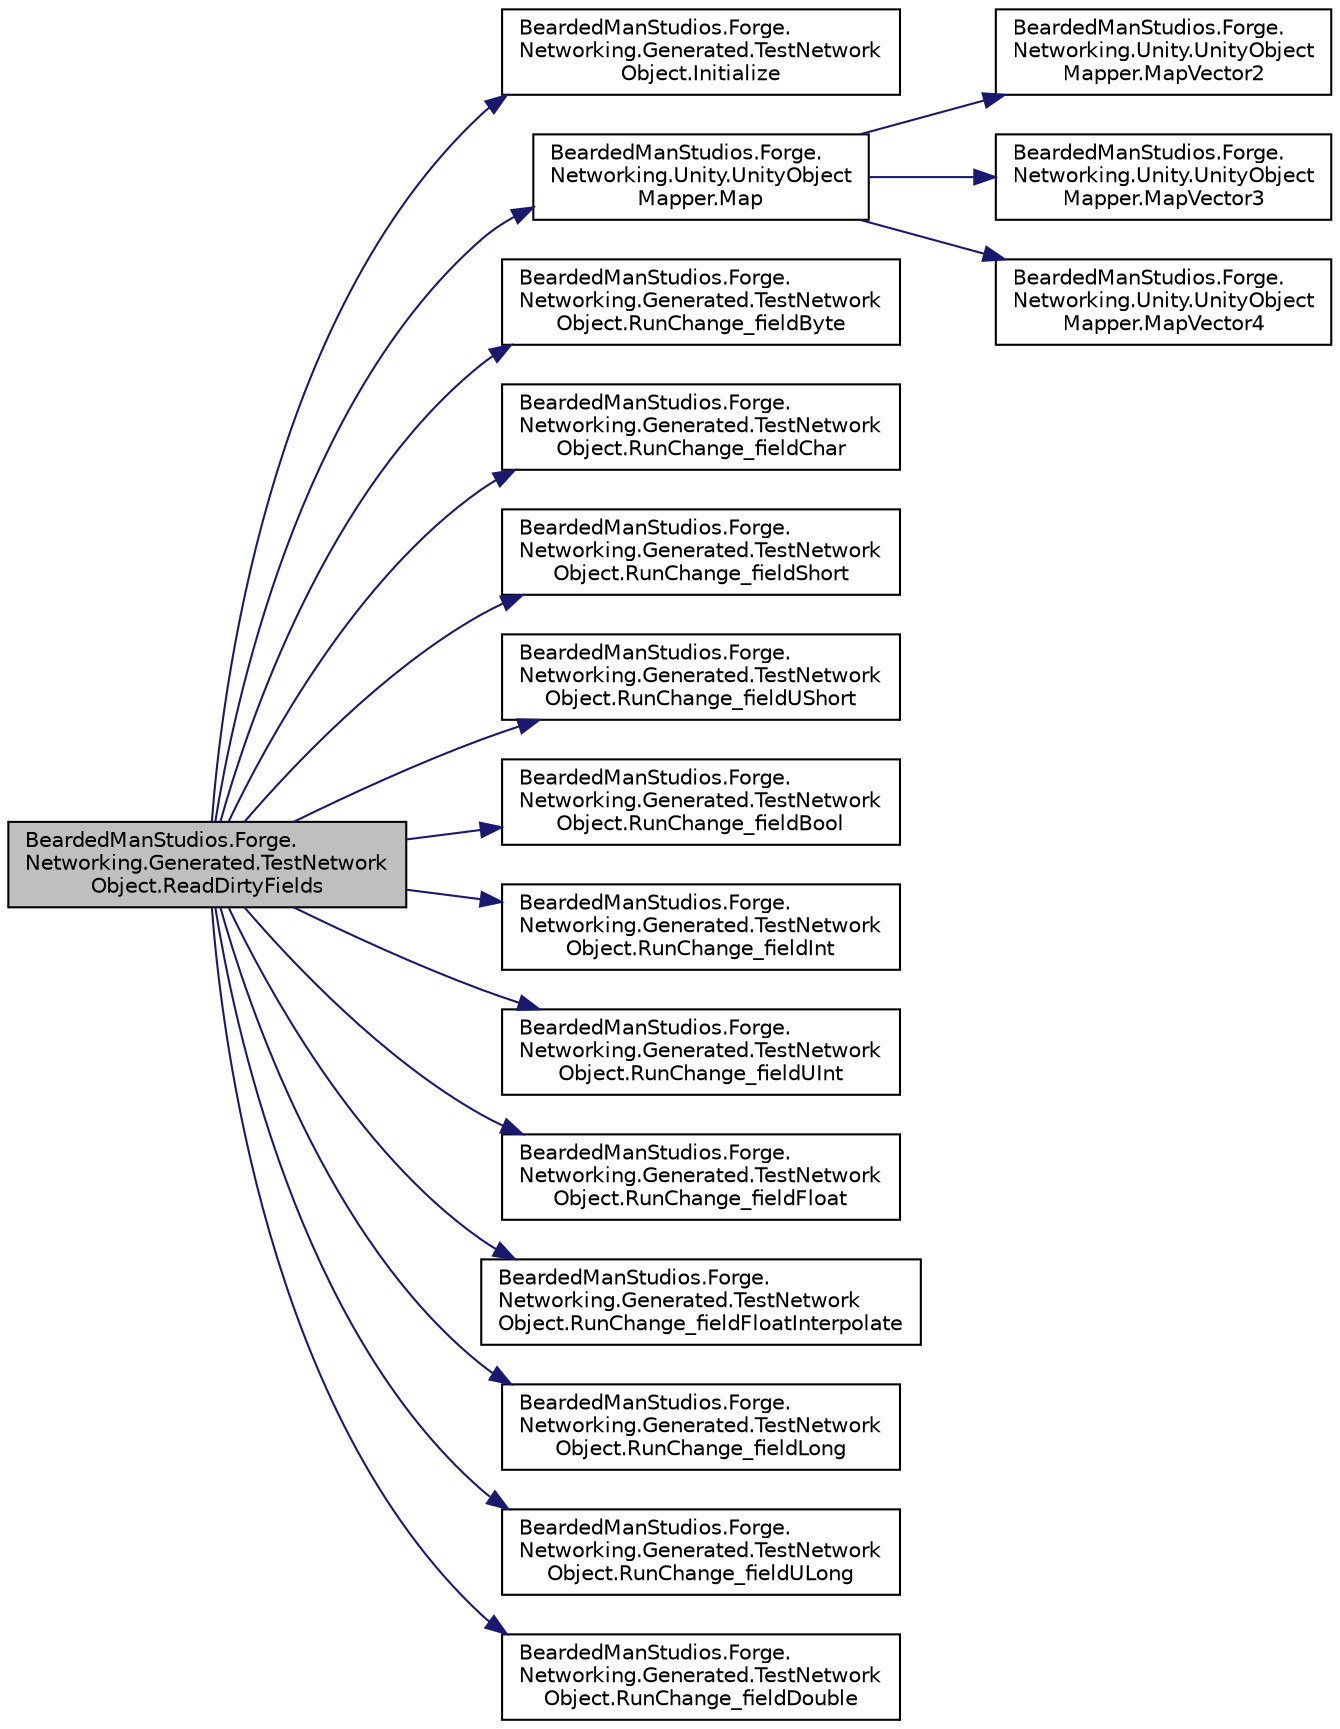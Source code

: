digraph "BeardedManStudios.Forge.Networking.Generated.TestNetworkObject.ReadDirtyFields"
{
 // LATEX_PDF_SIZE
  edge [fontname="Helvetica",fontsize="10",labelfontname="Helvetica",labelfontsize="10"];
  node [fontname="Helvetica",fontsize="10",shape=record];
  rankdir="LR";
  Node10 [label="BeardedManStudios.Forge.\lNetworking.Generated.TestNetwork\lObject.ReadDirtyFields",height=0.2,width=0.4,color="black", fillcolor="grey75", style="filled", fontcolor="black",tooltip=" "];
  Node10 -> Node11 [color="midnightblue",fontsize="10",style="solid",fontname="Helvetica"];
  Node11 [label="BeardedManStudios.Forge.\lNetworking.Generated.TestNetwork\lObject.Initialize",height=0.2,width=0.4,color="black", fillcolor="white", style="filled",URL="$class_bearded_man_studios_1_1_forge_1_1_networking_1_1_generated_1_1_test_network_object.html#a36636d0658e1bc798aa44f3ad8ca775a",tooltip=" "];
  Node10 -> Node12 [color="midnightblue",fontsize="10",style="solid",fontname="Helvetica"];
  Node12 [label="BeardedManStudios.Forge.\lNetworking.Unity.UnityObject\lMapper.Map",height=0.2,width=0.4,color="black", fillcolor="white", style="filled",URL="$class_bearded_man_studios_1_1_forge_1_1_networking_1_1_unity_1_1_unity_object_mapper.html#a257ff895e140a2248a418de3405c9009",tooltip="Map a type of object from a FrameStream to a object"];
  Node12 -> Node13 [color="midnightblue",fontsize="10",style="solid",fontname="Helvetica"];
  Node13 [label="BeardedManStudios.Forge.\lNetworking.Unity.UnityObject\lMapper.MapVector2",height=0.2,width=0.4,color="black", fillcolor="white", style="filled",URL="$class_bearded_man_studios_1_1_forge_1_1_networking_1_1_unity_1_1_unity_object_mapper.html#aebbfb72c566d9ee0733f66bfa3ee5e5c",tooltip="Get a Vector2 out of a FrameStream"];
  Node12 -> Node14 [color="midnightblue",fontsize="10",style="solid",fontname="Helvetica"];
  Node14 [label="BeardedManStudios.Forge.\lNetworking.Unity.UnityObject\lMapper.MapVector3",height=0.2,width=0.4,color="black", fillcolor="white", style="filled",URL="$class_bearded_man_studios_1_1_forge_1_1_networking_1_1_unity_1_1_unity_object_mapper.html#aa245f139867a275b4a750fe4187396bd",tooltip="Get a Vector3 out of a FrameStream"];
  Node12 -> Node15 [color="midnightblue",fontsize="10",style="solid",fontname="Helvetica"];
  Node15 [label="BeardedManStudios.Forge.\lNetworking.Unity.UnityObject\lMapper.MapVector4",height=0.2,width=0.4,color="black", fillcolor="white", style="filled",URL="$class_bearded_man_studios_1_1_forge_1_1_networking_1_1_unity_1_1_unity_object_mapper.html#aef41215d1be1b6dd60b4535e787b5f53",tooltip="Get a Vector4 out of a FrameStream"];
  Node10 -> Node16 [color="midnightblue",fontsize="10",style="solid",fontname="Helvetica"];
  Node16 [label="BeardedManStudios.Forge.\lNetworking.Generated.TestNetwork\lObject.RunChange_fieldByte",height=0.2,width=0.4,color="black", fillcolor="white", style="filled",URL="$class_bearded_man_studios_1_1_forge_1_1_networking_1_1_generated_1_1_test_network_object.html#a25fbeb37bede249b0304b7061f7f6a14",tooltip=" "];
  Node10 -> Node17 [color="midnightblue",fontsize="10",style="solid",fontname="Helvetica"];
  Node17 [label="BeardedManStudios.Forge.\lNetworking.Generated.TestNetwork\lObject.RunChange_fieldChar",height=0.2,width=0.4,color="black", fillcolor="white", style="filled",URL="$class_bearded_man_studios_1_1_forge_1_1_networking_1_1_generated_1_1_test_network_object.html#a3686dfee7ecf00d8e24c7b2bff1482f7",tooltip=" "];
  Node10 -> Node18 [color="midnightblue",fontsize="10",style="solid",fontname="Helvetica"];
  Node18 [label="BeardedManStudios.Forge.\lNetworking.Generated.TestNetwork\lObject.RunChange_fieldShort",height=0.2,width=0.4,color="black", fillcolor="white", style="filled",URL="$class_bearded_man_studios_1_1_forge_1_1_networking_1_1_generated_1_1_test_network_object.html#aa4f16bd8208d5a798f7c42758b0cc964",tooltip=" "];
  Node10 -> Node19 [color="midnightblue",fontsize="10",style="solid",fontname="Helvetica"];
  Node19 [label="BeardedManStudios.Forge.\lNetworking.Generated.TestNetwork\lObject.RunChange_fieldUShort",height=0.2,width=0.4,color="black", fillcolor="white", style="filled",URL="$class_bearded_man_studios_1_1_forge_1_1_networking_1_1_generated_1_1_test_network_object.html#aaf477a9c0f5b440b775df807a6bc2db9",tooltip=" "];
  Node10 -> Node20 [color="midnightblue",fontsize="10",style="solid",fontname="Helvetica"];
  Node20 [label="BeardedManStudios.Forge.\lNetworking.Generated.TestNetwork\lObject.RunChange_fieldBool",height=0.2,width=0.4,color="black", fillcolor="white", style="filled",URL="$class_bearded_man_studios_1_1_forge_1_1_networking_1_1_generated_1_1_test_network_object.html#ad2eb6b1b3c8b4d2756e58a31939384e8",tooltip=" "];
  Node10 -> Node21 [color="midnightblue",fontsize="10",style="solid",fontname="Helvetica"];
  Node21 [label="BeardedManStudios.Forge.\lNetworking.Generated.TestNetwork\lObject.RunChange_fieldInt",height=0.2,width=0.4,color="black", fillcolor="white", style="filled",URL="$class_bearded_man_studios_1_1_forge_1_1_networking_1_1_generated_1_1_test_network_object.html#af46d0713853de23b142058c92b57c9ee",tooltip=" "];
  Node10 -> Node22 [color="midnightblue",fontsize="10",style="solid",fontname="Helvetica"];
  Node22 [label="BeardedManStudios.Forge.\lNetworking.Generated.TestNetwork\lObject.RunChange_fieldUInt",height=0.2,width=0.4,color="black", fillcolor="white", style="filled",URL="$class_bearded_man_studios_1_1_forge_1_1_networking_1_1_generated_1_1_test_network_object.html#ae5bd29045c66d0e27c4893d854c9c59e",tooltip=" "];
  Node10 -> Node23 [color="midnightblue",fontsize="10",style="solid",fontname="Helvetica"];
  Node23 [label="BeardedManStudios.Forge.\lNetworking.Generated.TestNetwork\lObject.RunChange_fieldFloat",height=0.2,width=0.4,color="black", fillcolor="white", style="filled",URL="$class_bearded_man_studios_1_1_forge_1_1_networking_1_1_generated_1_1_test_network_object.html#adc51f8be696437b60a6ba8736121a2b0",tooltip=" "];
  Node10 -> Node24 [color="midnightblue",fontsize="10",style="solid",fontname="Helvetica"];
  Node24 [label="BeardedManStudios.Forge.\lNetworking.Generated.TestNetwork\lObject.RunChange_fieldFloatInterpolate",height=0.2,width=0.4,color="black", fillcolor="white", style="filled",URL="$class_bearded_man_studios_1_1_forge_1_1_networking_1_1_generated_1_1_test_network_object.html#abf3a3af4798d4d34a5fa076db31ea991",tooltip=" "];
  Node10 -> Node25 [color="midnightblue",fontsize="10",style="solid",fontname="Helvetica"];
  Node25 [label="BeardedManStudios.Forge.\lNetworking.Generated.TestNetwork\lObject.RunChange_fieldLong",height=0.2,width=0.4,color="black", fillcolor="white", style="filled",URL="$class_bearded_man_studios_1_1_forge_1_1_networking_1_1_generated_1_1_test_network_object.html#a220c6128e4f80024f87a92cc46f5f85c",tooltip=" "];
  Node10 -> Node26 [color="midnightblue",fontsize="10",style="solid",fontname="Helvetica"];
  Node26 [label="BeardedManStudios.Forge.\lNetworking.Generated.TestNetwork\lObject.RunChange_fieldULong",height=0.2,width=0.4,color="black", fillcolor="white", style="filled",URL="$class_bearded_man_studios_1_1_forge_1_1_networking_1_1_generated_1_1_test_network_object.html#a4cde71f01f82e14164e5f9e68eaf9767",tooltip=" "];
  Node10 -> Node27 [color="midnightblue",fontsize="10",style="solid",fontname="Helvetica"];
  Node27 [label="BeardedManStudios.Forge.\lNetworking.Generated.TestNetwork\lObject.RunChange_fieldDouble",height=0.2,width=0.4,color="black", fillcolor="white", style="filled",URL="$class_bearded_man_studios_1_1_forge_1_1_networking_1_1_generated_1_1_test_network_object.html#ae8a404572e0bcfc39b3b0e0be03d1e0d",tooltip=" "];
}

